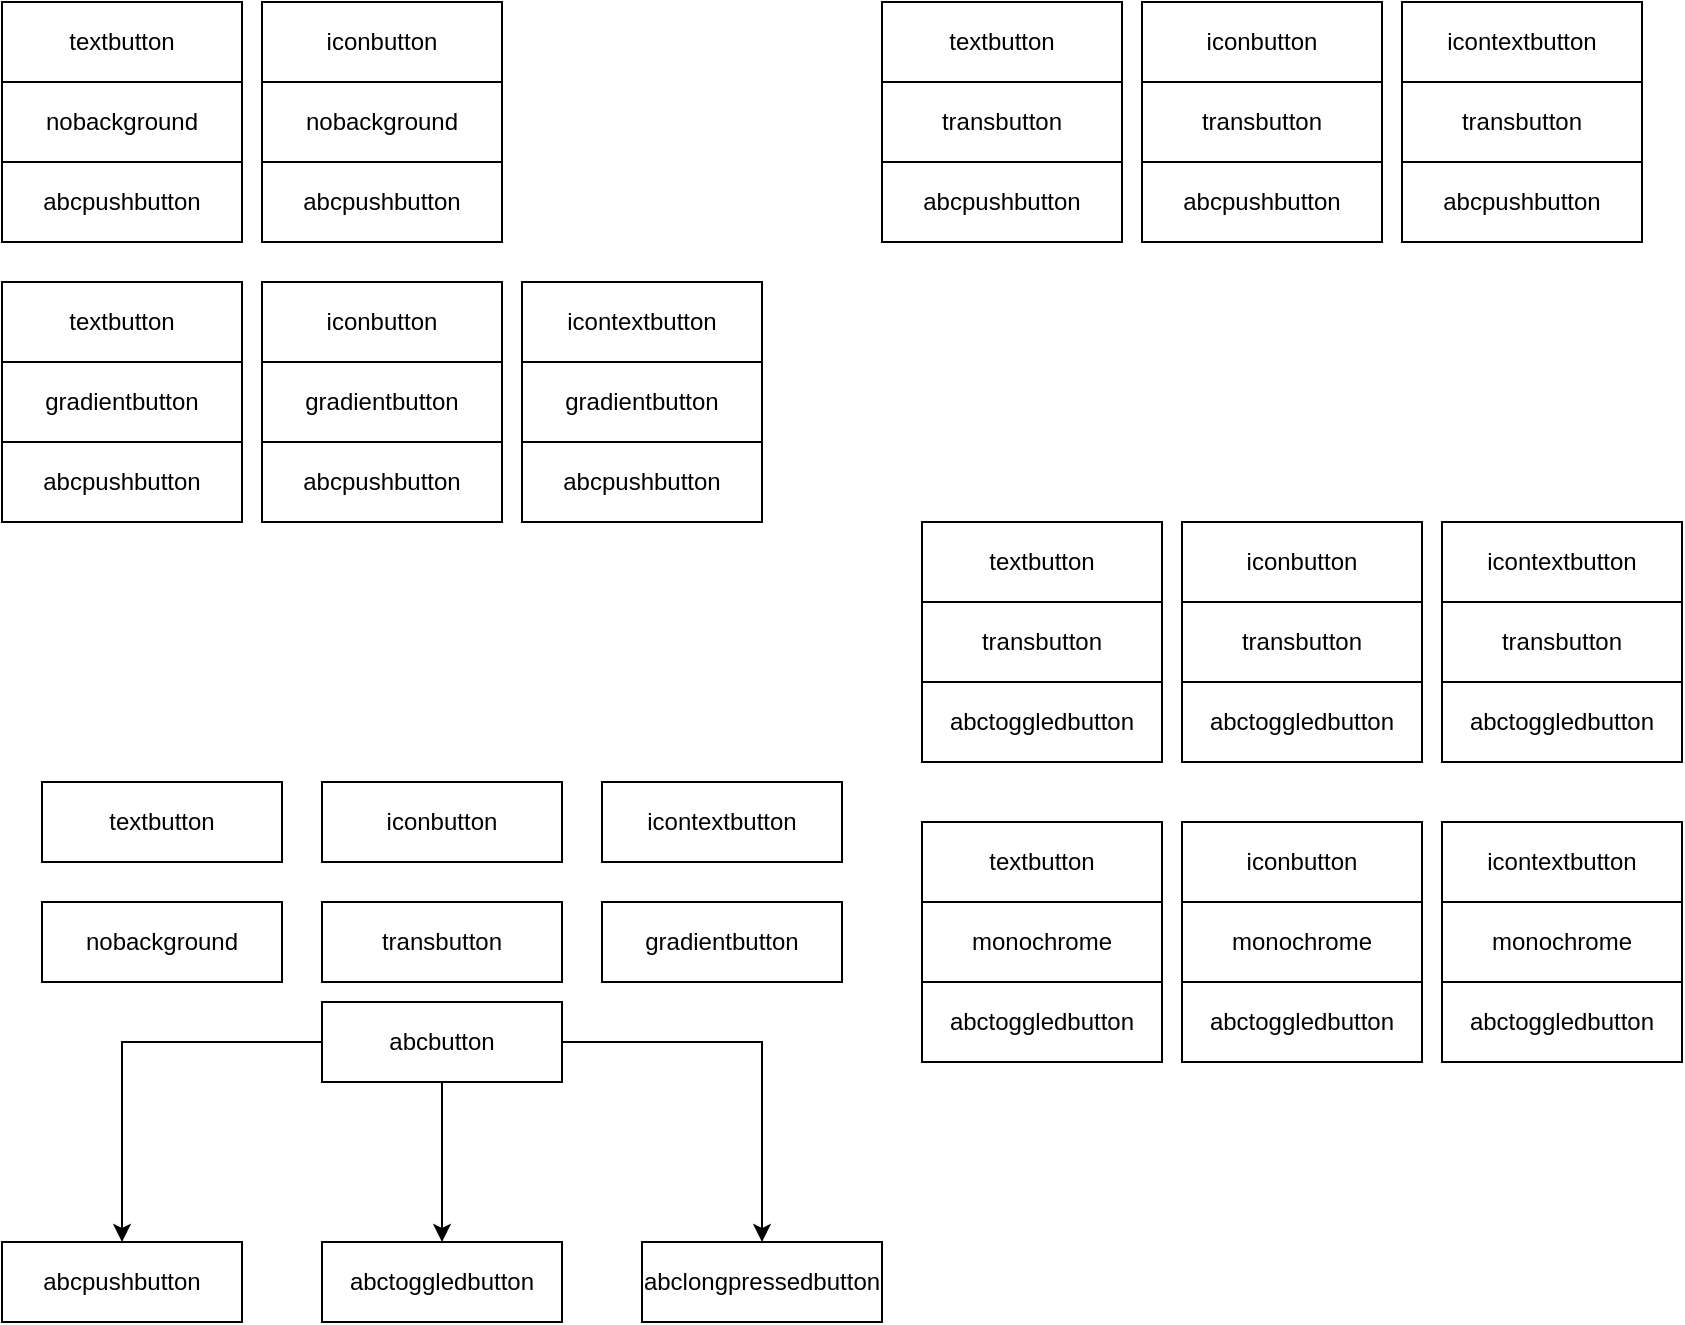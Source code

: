<mxfile version="22.0.2" type="device">
  <diagram name="第 1 页" id="zXatni1pzqpMf48aNfHY">
    <mxGraphModel dx="1022" dy="640" grid="1" gridSize="10" guides="1" tooltips="1" connect="1" arrows="1" fold="1" page="1" pageScale="1" pageWidth="1654" pageHeight="1169" math="0" shadow="0">
      <root>
        <mxCell id="0" />
        <mxCell id="1" parent="0" />
        <mxCell id="bR23BMnwEC_2DaW9xukJ-41" value="" style="edgeStyle=orthogonalEdgeStyle;rounded=0;orthogonalLoop=1;jettySize=auto;html=1;" edge="1" parent="1" source="bR23BMnwEC_2DaW9xukJ-39" target="bR23BMnwEC_2DaW9xukJ-40">
          <mxGeometry relative="1" as="geometry" />
        </mxCell>
        <mxCell id="bR23BMnwEC_2DaW9xukJ-43" value="" style="edgeStyle=orthogonalEdgeStyle;rounded=0;orthogonalLoop=1;jettySize=auto;html=1;" edge="1" parent="1" source="bR23BMnwEC_2DaW9xukJ-39" target="bR23BMnwEC_2DaW9xukJ-42">
          <mxGeometry relative="1" as="geometry" />
        </mxCell>
        <mxCell id="bR23BMnwEC_2DaW9xukJ-45" value="" style="edgeStyle=orthogonalEdgeStyle;rounded=0;orthogonalLoop=1;jettySize=auto;html=1;" edge="1" parent="1" source="bR23BMnwEC_2DaW9xukJ-39" target="bR23BMnwEC_2DaW9xukJ-44">
          <mxGeometry relative="1" as="geometry" />
        </mxCell>
        <mxCell id="bR23BMnwEC_2DaW9xukJ-39" value="abcbutton" style="rounded=0;whiteSpace=wrap;html=1;" vertex="1" parent="1">
          <mxGeometry x="260" y="520" width="120" height="40" as="geometry" />
        </mxCell>
        <mxCell id="bR23BMnwEC_2DaW9xukJ-40" value="abcpushbutton" style="whiteSpace=wrap;html=1;rounded=0;" vertex="1" parent="1">
          <mxGeometry x="100" y="640" width="120" height="40" as="geometry" />
        </mxCell>
        <mxCell id="bR23BMnwEC_2DaW9xukJ-42" value="abctoggledbutton" style="whiteSpace=wrap;html=1;rounded=0;" vertex="1" parent="1">
          <mxGeometry x="260" y="640" width="120" height="40" as="geometry" />
        </mxCell>
        <mxCell id="bR23BMnwEC_2DaW9xukJ-44" value="abclongpressedbutton" style="whiteSpace=wrap;html=1;rounded=0;" vertex="1" parent="1">
          <mxGeometry x="420" y="640" width="120" height="40" as="geometry" />
        </mxCell>
        <mxCell id="bR23BMnwEC_2DaW9xukJ-46" value="textbutton" style="whiteSpace=wrap;html=1;rounded=0;" vertex="1" parent="1">
          <mxGeometry x="120" y="410" width="120" height="40" as="geometry" />
        </mxCell>
        <mxCell id="bR23BMnwEC_2DaW9xukJ-47" value="iconbutton" style="whiteSpace=wrap;html=1;rounded=0;" vertex="1" parent="1">
          <mxGeometry x="260" y="410" width="120" height="40" as="geometry" />
        </mxCell>
        <mxCell id="bR23BMnwEC_2DaW9xukJ-48" value="icontextbutton" style="whiteSpace=wrap;html=1;rounded=0;" vertex="1" parent="1">
          <mxGeometry x="400" y="410" width="120" height="40" as="geometry" />
        </mxCell>
        <mxCell id="bR23BMnwEC_2DaW9xukJ-49" value="transbutton" style="whiteSpace=wrap;html=1;rounded=0;" vertex="1" parent="1">
          <mxGeometry x="260" y="470" width="120" height="40" as="geometry" />
        </mxCell>
        <mxCell id="bR23BMnwEC_2DaW9xukJ-50" value="gradientbutton" style="whiteSpace=wrap;html=1;rounded=0;" vertex="1" parent="1">
          <mxGeometry x="400" y="470" width="120" height="40" as="geometry" />
        </mxCell>
        <mxCell id="bR23BMnwEC_2DaW9xukJ-51" value="nobackground" style="whiteSpace=wrap;html=1;rounded=0;" vertex="1" parent="1">
          <mxGeometry x="120" y="470" width="120" height="40" as="geometry" />
        </mxCell>
        <mxCell id="bR23BMnwEC_2DaW9xukJ-52" value="textbutton" style="whiteSpace=wrap;html=1;rounded=0;" vertex="1" parent="1">
          <mxGeometry x="100" y="20" width="120" height="40" as="geometry" />
        </mxCell>
        <mxCell id="bR23BMnwEC_2DaW9xukJ-54" value="nobackground" style="whiteSpace=wrap;html=1;rounded=0;" vertex="1" parent="1">
          <mxGeometry x="100" y="60" width="120" height="40" as="geometry" />
        </mxCell>
        <mxCell id="bR23BMnwEC_2DaW9xukJ-55" value="abcpushbutton" style="whiteSpace=wrap;html=1;rounded=0;" vertex="1" parent="1">
          <mxGeometry x="100" y="100" width="120" height="40" as="geometry" />
        </mxCell>
        <mxCell id="bR23BMnwEC_2DaW9xukJ-57" value="iconbutton" style="whiteSpace=wrap;html=1;rounded=0;" vertex="1" parent="1">
          <mxGeometry x="230" y="20" width="120" height="40" as="geometry" />
        </mxCell>
        <mxCell id="bR23BMnwEC_2DaW9xukJ-58" value="nobackground" style="whiteSpace=wrap;html=1;rounded=0;" vertex="1" parent="1">
          <mxGeometry x="230" y="60" width="120" height="40" as="geometry" />
        </mxCell>
        <mxCell id="bR23BMnwEC_2DaW9xukJ-59" value="abcpushbutton" style="whiteSpace=wrap;html=1;rounded=0;" vertex="1" parent="1">
          <mxGeometry x="230" y="100" width="120" height="40" as="geometry" />
        </mxCell>
        <mxCell id="bR23BMnwEC_2DaW9xukJ-63" value="textbutton" style="whiteSpace=wrap;html=1;rounded=0;" vertex="1" parent="1">
          <mxGeometry x="540" y="20" width="120" height="40" as="geometry" />
        </mxCell>
        <mxCell id="bR23BMnwEC_2DaW9xukJ-64" value="iconbutton" style="whiteSpace=wrap;html=1;rounded=0;" vertex="1" parent="1">
          <mxGeometry x="670" y="20" width="120" height="40" as="geometry" />
        </mxCell>
        <mxCell id="bR23BMnwEC_2DaW9xukJ-67" value="icontextbutton" style="whiteSpace=wrap;html=1;rounded=0;" vertex="1" parent="1">
          <mxGeometry x="800" y="20" width="120" height="40" as="geometry" />
        </mxCell>
        <mxCell id="bR23BMnwEC_2DaW9xukJ-68" value="transbutton" style="whiteSpace=wrap;html=1;rounded=0;" vertex="1" parent="1">
          <mxGeometry x="540" y="60" width="120" height="40" as="geometry" />
        </mxCell>
        <mxCell id="bR23BMnwEC_2DaW9xukJ-69" value="transbutton" style="whiteSpace=wrap;html=1;rounded=0;" vertex="1" parent="1">
          <mxGeometry x="800" y="60" width="120" height="40" as="geometry" />
        </mxCell>
        <mxCell id="bR23BMnwEC_2DaW9xukJ-70" value="transbutton" style="whiteSpace=wrap;html=1;rounded=0;" vertex="1" parent="1">
          <mxGeometry x="670" y="60" width="120" height="40" as="geometry" />
        </mxCell>
        <mxCell id="bR23BMnwEC_2DaW9xukJ-71" value="abcpushbutton" style="whiteSpace=wrap;html=1;rounded=0;" vertex="1" parent="1">
          <mxGeometry x="540" y="100" width="120" height="40" as="geometry" />
        </mxCell>
        <mxCell id="bR23BMnwEC_2DaW9xukJ-72" value="abcpushbutton" style="whiteSpace=wrap;html=1;rounded=0;" vertex="1" parent="1">
          <mxGeometry x="670" y="100" width="120" height="40" as="geometry" />
        </mxCell>
        <mxCell id="bR23BMnwEC_2DaW9xukJ-73" value="abcpushbutton" style="whiteSpace=wrap;html=1;rounded=0;" vertex="1" parent="1">
          <mxGeometry x="800" y="100" width="120" height="40" as="geometry" />
        </mxCell>
        <mxCell id="bR23BMnwEC_2DaW9xukJ-83" value="textbutton" style="whiteSpace=wrap;html=1;rounded=0;" vertex="1" parent="1">
          <mxGeometry x="100" y="160" width="120" height="40" as="geometry" />
        </mxCell>
        <mxCell id="bR23BMnwEC_2DaW9xukJ-84" value="iconbutton" style="whiteSpace=wrap;html=1;rounded=0;" vertex="1" parent="1">
          <mxGeometry x="230" y="160" width="120" height="40" as="geometry" />
        </mxCell>
        <mxCell id="bR23BMnwEC_2DaW9xukJ-85" value="icontextbutton" style="whiteSpace=wrap;html=1;rounded=0;" vertex="1" parent="1">
          <mxGeometry x="360" y="160" width="120" height="40" as="geometry" />
        </mxCell>
        <mxCell id="bR23BMnwEC_2DaW9xukJ-89" value="abcpushbutton" style="whiteSpace=wrap;html=1;rounded=0;" vertex="1" parent="1">
          <mxGeometry x="100" y="240" width="120" height="40" as="geometry" />
        </mxCell>
        <mxCell id="bR23BMnwEC_2DaW9xukJ-90" value="abcpushbutton" style="whiteSpace=wrap;html=1;rounded=0;" vertex="1" parent="1">
          <mxGeometry x="230" y="240" width="120" height="40" as="geometry" />
        </mxCell>
        <mxCell id="bR23BMnwEC_2DaW9xukJ-91" value="abcpushbutton" style="whiteSpace=wrap;html=1;rounded=0;" vertex="1" parent="1">
          <mxGeometry x="360" y="240" width="120" height="40" as="geometry" />
        </mxCell>
        <mxCell id="bR23BMnwEC_2DaW9xukJ-92" value="gradientbutton" style="whiteSpace=wrap;html=1;rounded=0;" vertex="1" parent="1">
          <mxGeometry x="100" y="200" width="120" height="40" as="geometry" />
        </mxCell>
        <mxCell id="bR23BMnwEC_2DaW9xukJ-93" value="gradientbutton" style="whiteSpace=wrap;html=1;rounded=0;" vertex="1" parent="1">
          <mxGeometry x="230" y="200" width="120" height="40" as="geometry" />
        </mxCell>
        <mxCell id="bR23BMnwEC_2DaW9xukJ-94" value="gradientbutton" style="whiteSpace=wrap;html=1;rounded=0;" vertex="1" parent="1">
          <mxGeometry x="360" y="200" width="120" height="40" as="geometry" />
        </mxCell>
        <mxCell id="bR23BMnwEC_2DaW9xukJ-96" value="textbutton" style="whiteSpace=wrap;html=1;rounded=0;" vertex="1" parent="1">
          <mxGeometry x="560" y="280" width="120" height="40" as="geometry" />
        </mxCell>
        <mxCell id="bR23BMnwEC_2DaW9xukJ-97" value="iconbutton" style="whiteSpace=wrap;html=1;rounded=0;" vertex="1" parent="1">
          <mxGeometry x="690" y="280" width="120" height="40" as="geometry" />
        </mxCell>
        <mxCell id="bR23BMnwEC_2DaW9xukJ-98" value="icontextbutton" style="whiteSpace=wrap;html=1;rounded=0;" vertex="1" parent="1">
          <mxGeometry x="820" y="280" width="120" height="40" as="geometry" />
        </mxCell>
        <mxCell id="bR23BMnwEC_2DaW9xukJ-99" value="transbutton" style="whiteSpace=wrap;html=1;rounded=0;" vertex="1" parent="1">
          <mxGeometry x="560" y="320" width="120" height="40" as="geometry" />
        </mxCell>
        <mxCell id="bR23BMnwEC_2DaW9xukJ-100" value="transbutton" style="whiteSpace=wrap;html=1;rounded=0;" vertex="1" parent="1">
          <mxGeometry x="820" y="320" width="120" height="40" as="geometry" />
        </mxCell>
        <mxCell id="bR23BMnwEC_2DaW9xukJ-101" value="transbutton" style="whiteSpace=wrap;html=1;rounded=0;" vertex="1" parent="1">
          <mxGeometry x="690" y="320" width="120" height="40" as="geometry" />
        </mxCell>
        <mxCell id="bR23BMnwEC_2DaW9xukJ-105" value="abctoggledbutton" style="whiteSpace=wrap;html=1;rounded=0;" vertex="1" parent="1">
          <mxGeometry x="560" y="360" width="120" height="40" as="geometry" />
        </mxCell>
        <mxCell id="bR23BMnwEC_2DaW9xukJ-106" value="abctoggledbutton" style="whiteSpace=wrap;html=1;rounded=0;" vertex="1" parent="1">
          <mxGeometry x="690" y="360" width="120" height="40" as="geometry" />
        </mxCell>
        <mxCell id="bR23BMnwEC_2DaW9xukJ-107" value="abctoggledbutton" style="whiteSpace=wrap;html=1;rounded=0;" vertex="1" parent="1">
          <mxGeometry x="820" y="360" width="120" height="40" as="geometry" />
        </mxCell>
        <mxCell id="bR23BMnwEC_2DaW9xukJ-108" value="textbutton" style="whiteSpace=wrap;html=1;rounded=0;" vertex="1" parent="1">
          <mxGeometry x="560" y="430" width="120" height="40" as="geometry" />
        </mxCell>
        <mxCell id="bR23BMnwEC_2DaW9xukJ-109" value="iconbutton" style="whiteSpace=wrap;html=1;rounded=0;" vertex="1" parent="1">
          <mxGeometry x="690" y="430" width="120" height="40" as="geometry" />
        </mxCell>
        <mxCell id="bR23BMnwEC_2DaW9xukJ-110" value="icontextbutton" style="whiteSpace=wrap;html=1;rounded=0;" vertex="1" parent="1">
          <mxGeometry x="820" y="430" width="120" height="40" as="geometry" />
        </mxCell>
        <mxCell id="bR23BMnwEC_2DaW9xukJ-112" value="monochrome" style="whiteSpace=wrap;html=1;rounded=0;" vertex="1" parent="1">
          <mxGeometry x="820" y="470" width="120" height="40" as="geometry" />
        </mxCell>
        <mxCell id="bR23BMnwEC_2DaW9xukJ-114" value="abctoggledbutton" style="whiteSpace=wrap;html=1;rounded=0;" vertex="1" parent="1">
          <mxGeometry x="560" y="510" width="120" height="40" as="geometry" />
        </mxCell>
        <mxCell id="bR23BMnwEC_2DaW9xukJ-115" value="abctoggledbutton" style="whiteSpace=wrap;html=1;rounded=0;" vertex="1" parent="1">
          <mxGeometry x="690" y="510" width="120" height="40" as="geometry" />
        </mxCell>
        <mxCell id="bR23BMnwEC_2DaW9xukJ-116" value="abctoggledbutton" style="whiteSpace=wrap;html=1;rounded=0;" vertex="1" parent="1">
          <mxGeometry x="820" y="510" width="120" height="40" as="geometry" />
        </mxCell>
        <mxCell id="bR23BMnwEC_2DaW9xukJ-117" value="monochrome" style="whiteSpace=wrap;html=1;rounded=0;" vertex="1" parent="1">
          <mxGeometry x="690" y="470" width="120" height="40" as="geometry" />
        </mxCell>
        <mxCell id="bR23BMnwEC_2DaW9xukJ-118" value="monochrome" style="whiteSpace=wrap;html=1;rounded=0;" vertex="1" parent="1">
          <mxGeometry x="560" y="470" width="120" height="40" as="geometry" />
        </mxCell>
      </root>
    </mxGraphModel>
  </diagram>
</mxfile>
